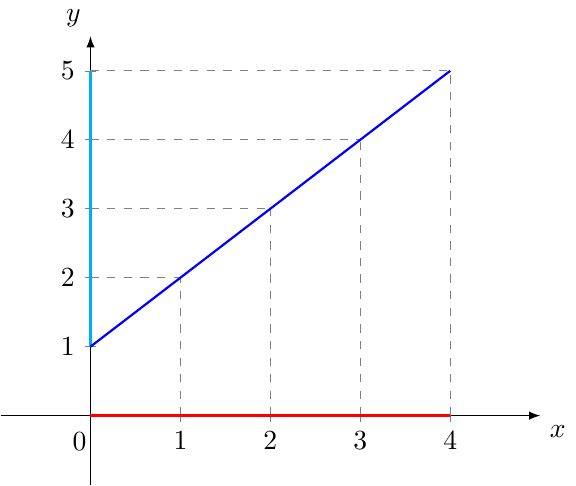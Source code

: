 \documentclass[crop,tikz]{standalone}
\usepackage{pgfplots}
\pgfplotsset{compat=1.16}
\usetikzlibrary{shapes.geometric,positioning}
\begin{document}
  \begin{tikzpicture}
    \begin{axis}[axis x line=center,axis y line=center,xlabel={$x$},ylabel={$y$},xlabel style={below right},ylabel style={above left},xmin=-1,xmax=5,xtick={0,1,2,3,4},ytick={0,1,2,3,4,5},ymin=-1,ymax=5.5,axis line style={-latex}]
      \addplot[mark=none,color=gray,dashed] coordinates {(1,0)(1,2)};
      \addplot[mark=none,color=gray,dashed] coordinates {(0,2)(1,2)};
      \addplot[mark=none,color=gray,dashed] coordinates {(2,0)(2,3)};
      \addplot[mark=none,color=gray,dashed] coordinates {(0,3)(2,3)};
      \addplot[mark=none,color=gray,dashed] coordinates {(3,0)(3,4)};
      \addplot[mark=none,color=gray,dashed] coordinates {(0,4)(3,4)};
      \addplot[mark=none,color=gray,dashed] coordinates {(4,0)(4,5)};
      \addplot[mark=none,color=gray,dashed] coordinates {(0,5)(4,5)};
      \addplot[mark=none,color=red,very thick] coordinates {(0,0)(4,0)};
      \addplot[mark=none,color=cyan,very thick] coordinates {(0,1)(0,5)};
      \addplot[mark=none,domain=0:4,color=blue,thick] {x+1};
      \node[xshift=-4pt,yshift=-9.5pt] at (0,0) {0};
    \end{axis}
  \end{tikzpicture}%
\end{document}